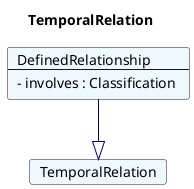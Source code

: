 @startuml
Title TemporalRelation 

Card TemporalRelation #F0F8FF [
TemporalRelation
]
Card DefinedRelationship #F0F8FF [
DefinedRelationship
----
- involves : Classification 
]
DefinedRelationship --|> TemporalRelation  #00008B 
@enduml